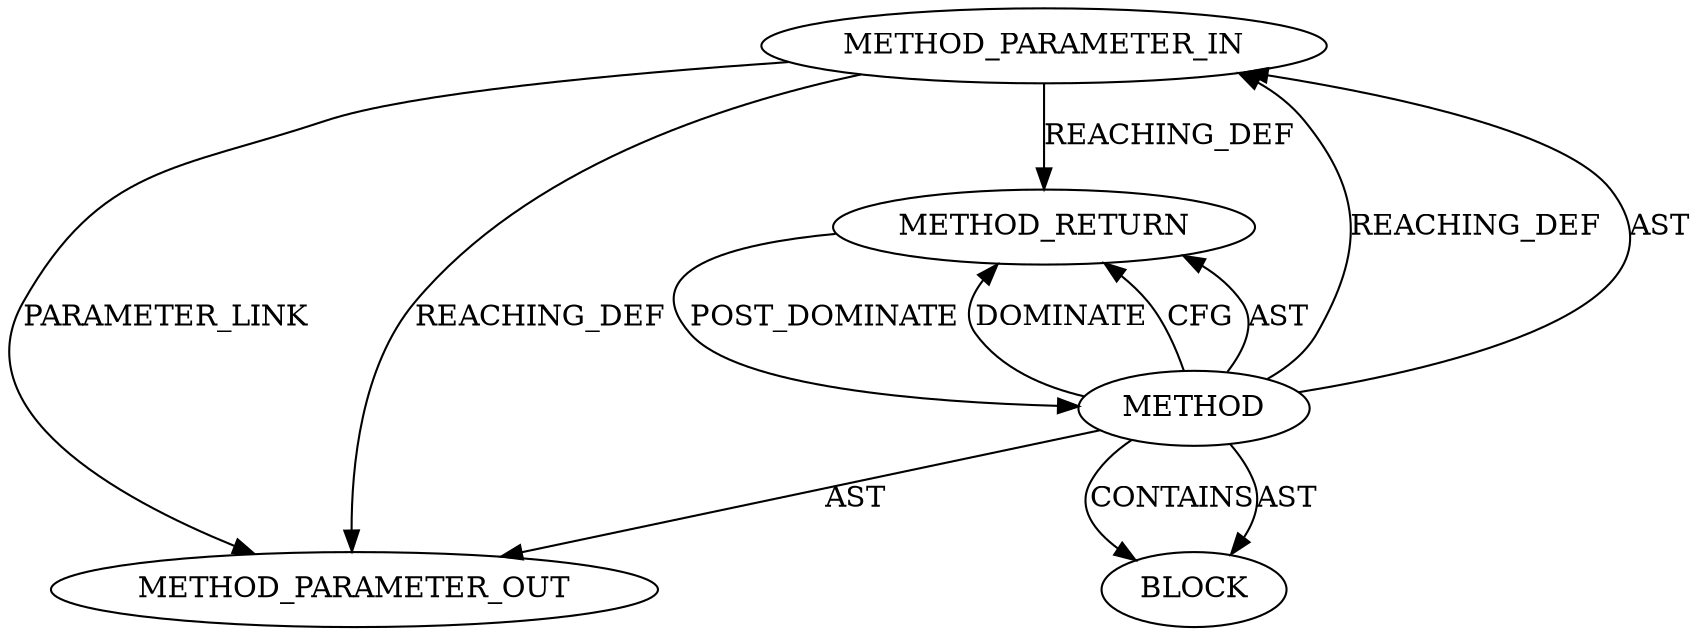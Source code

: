 digraph {
  12624 [label=METHOD_PARAMETER_IN ORDER=1 CODE="p1" IS_VARIADIC=false TYPE_FULL_NAME="ANY" EVALUATION_STRATEGY="BY_VALUE" INDEX=1 NAME="p1"]
  12623 [label=METHOD AST_PARENT_TYPE="NAMESPACE_BLOCK" AST_PARENT_FULL_NAME="<global>" ORDER=0 CODE="<empty>" FULL_NAME="ceph_client_gid" IS_EXTERNAL=true FILENAME="<empty>" SIGNATURE="" NAME="ceph_client_gid"]
  13496 [label=METHOD_PARAMETER_OUT ORDER=1 CODE="p1" IS_VARIADIC=false TYPE_FULL_NAME="ANY" EVALUATION_STRATEGY="BY_VALUE" INDEX=1 NAME="p1"]
  12626 [label=METHOD_RETURN ORDER=2 CODE="RET" TYPE_FULL_NAME="ANY" EVALUATION_STRATEGY="BY_VALUE"]
  12625 [label=BLOCK ORDER=1 ARGUMENT_INDEX=1 CODE="<empty>" TYPE_FULL_NAME="ANY"]
  12624 -> 13496 [label=PARAMETER_LINK ]
  12624 -> 13496 [label=REACHING_DEF VARIABLE="p1"]
  12623 -> 12626 [label=DOMINATE ]
  12623 -> 12626 [label=CFG ]
  12624 -> 12626 [label=REACHING_DEF VARIABLE="p1"]
  12623 -> 12625 [label=CONTAINS ]
  12626 -> 12623 [label=POST_DOMINATE ]
  12623 -> 13496 [label=AST ]
  12623 -> 12624 [label=REACHING_DEF VARIABLE=""]
  12623 -> 12625 [label=AST ]
  12623 -> 12624 [label=AST ]
  12623 -> 12626 [label=AST ]
}
